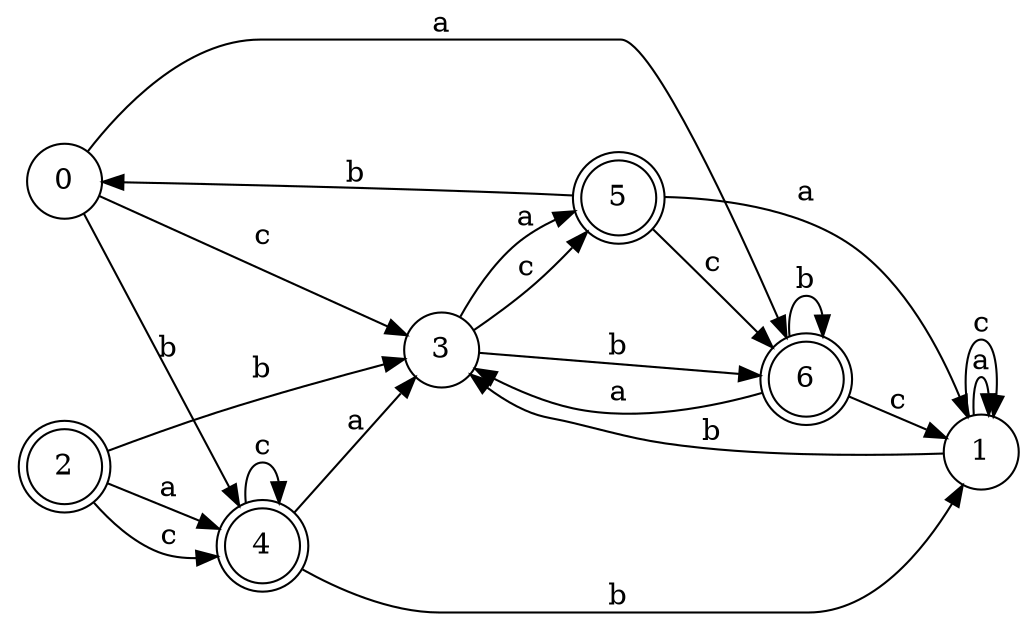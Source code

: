 digraph n6_5 {
__start0 [label="" shape="none"];

rankdir=LR;
size="8,5";

s0 [style="filled", color="black", fillcolor="white" shape="circle", label="0"];
s1 [style="filled", color="black", fillcolor="white" shape="circle", label="1"];
s2 [style="rounded,filled", color="black", fillcolor="white" shape="doublecircle", label="2"];
s3 [style="filled", color="black", fillcolor="white" shape="circle", label="3"];
s4 [style="rounded,filled", color="black", fillcolor="white" shape="doublecircle", label="4"];
s5 [style="rounded,filled", color="black", fillcolor="white" shape="doublecircle", label="5"];
s6 [style="rounded,filled", color="black", fillcolor="white" shape="doublecircle", label="6"];
s0 -> s6 [label="a"];
s0 -> s4 [label="b"];
s0 -> s3 [label="c"];
s1 -> s1 [label="a"];
s1 -> s3 [label="b"];
s1 -> s1 [label="c"];
s2 -> s4 [label="a"];
s2 -> s3 [label="b"];
s2 -> s4 [label="c"];
s3 -> s5 [label="a"];
s3 -> s6 [label="b"];
s3 -> s5 [label="c"];
s4 -> s3 [label="a"];
s4 -> s1 [label="b"];
s4 -> s4 [label="c"];
s5 -> s1 [label="a"];
s5 -> s0 [label="b"];
s5 -> s6 [label="c"];
s6 -> s3 [label="a"];
s6 -> s6 [label="b"];
s6 -> s1 [label="c"];

}